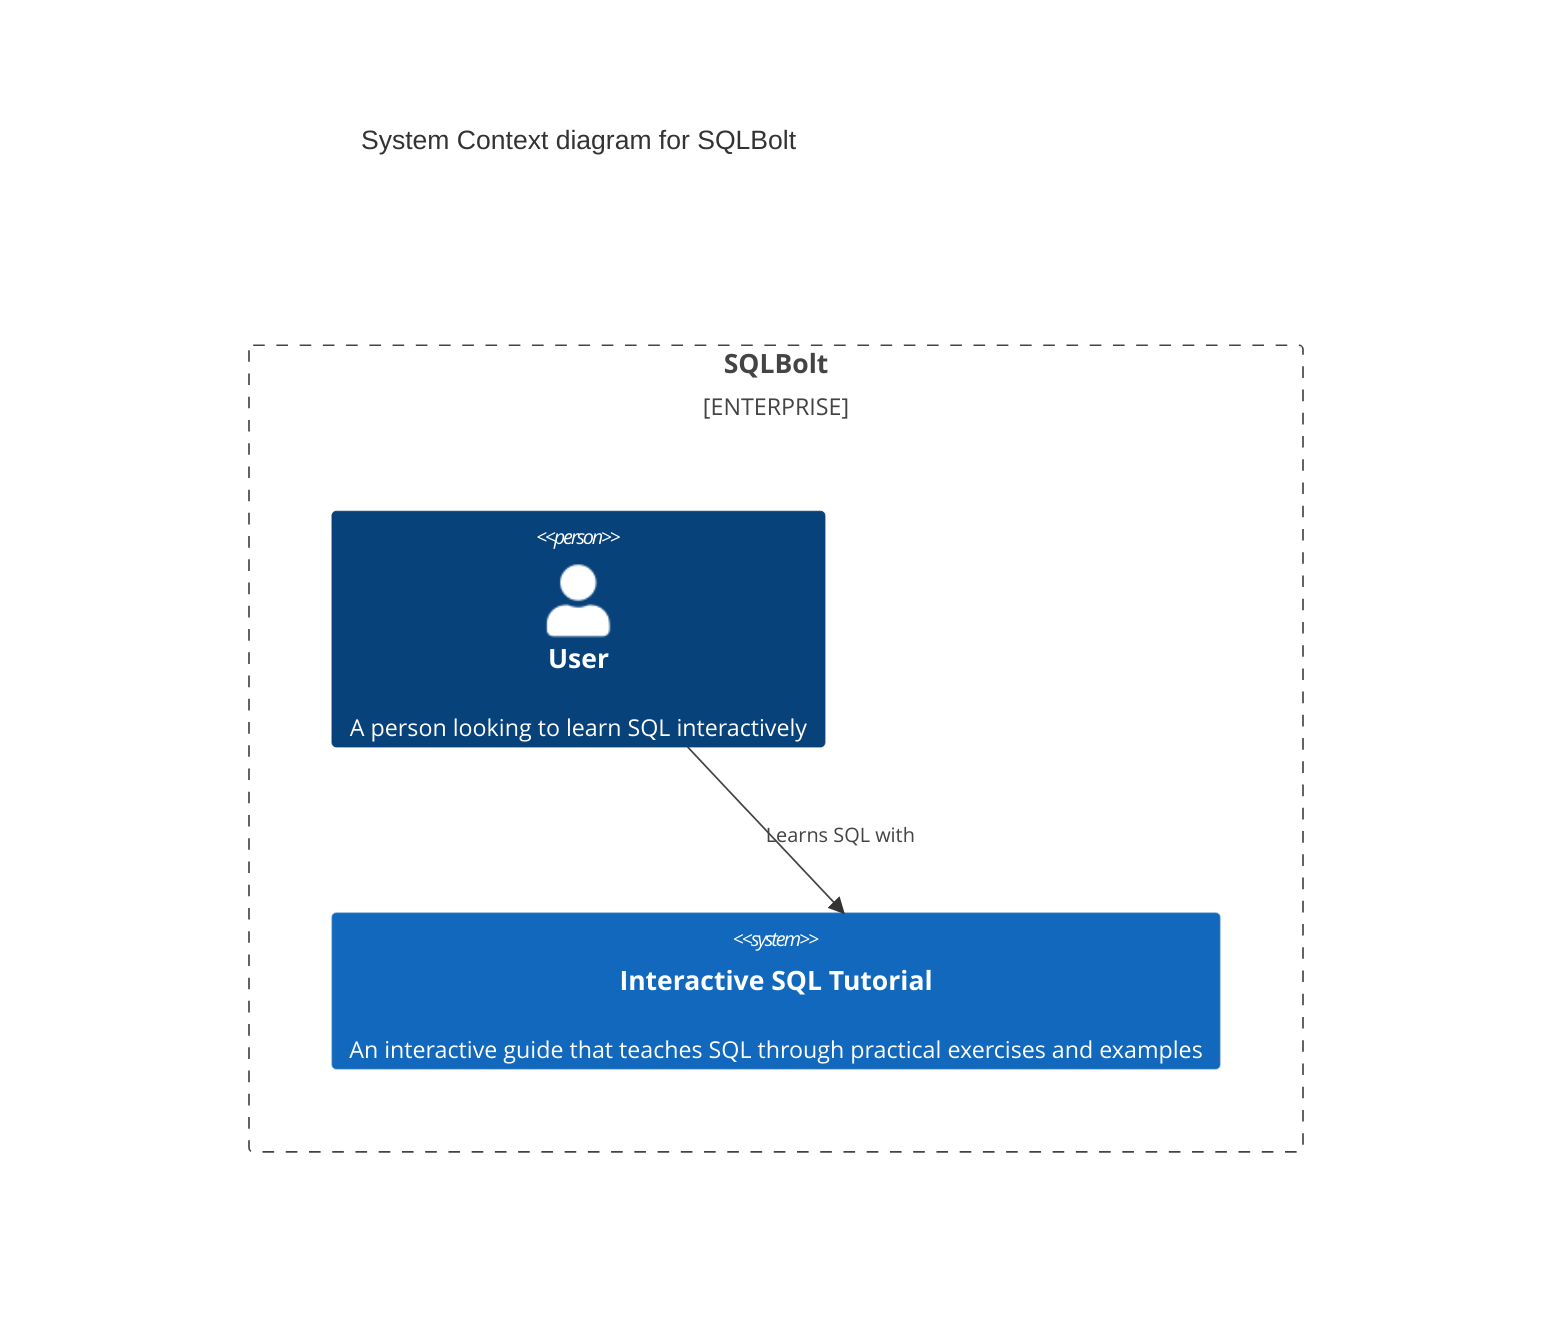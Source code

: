 C4Context
title System Context diagram for SQLBolt

Enterprise_Boundary(e0, "SQLBolt") {
    Person(user, "User", "A person looking to learn SQL interactively")

    System(sqlBolt, "Interactive SQL Tutorial", "An interactive guide that teaches SQL through practical exercises and examples")
}

Rel(user, sqlBolt, "Learns SQL with")